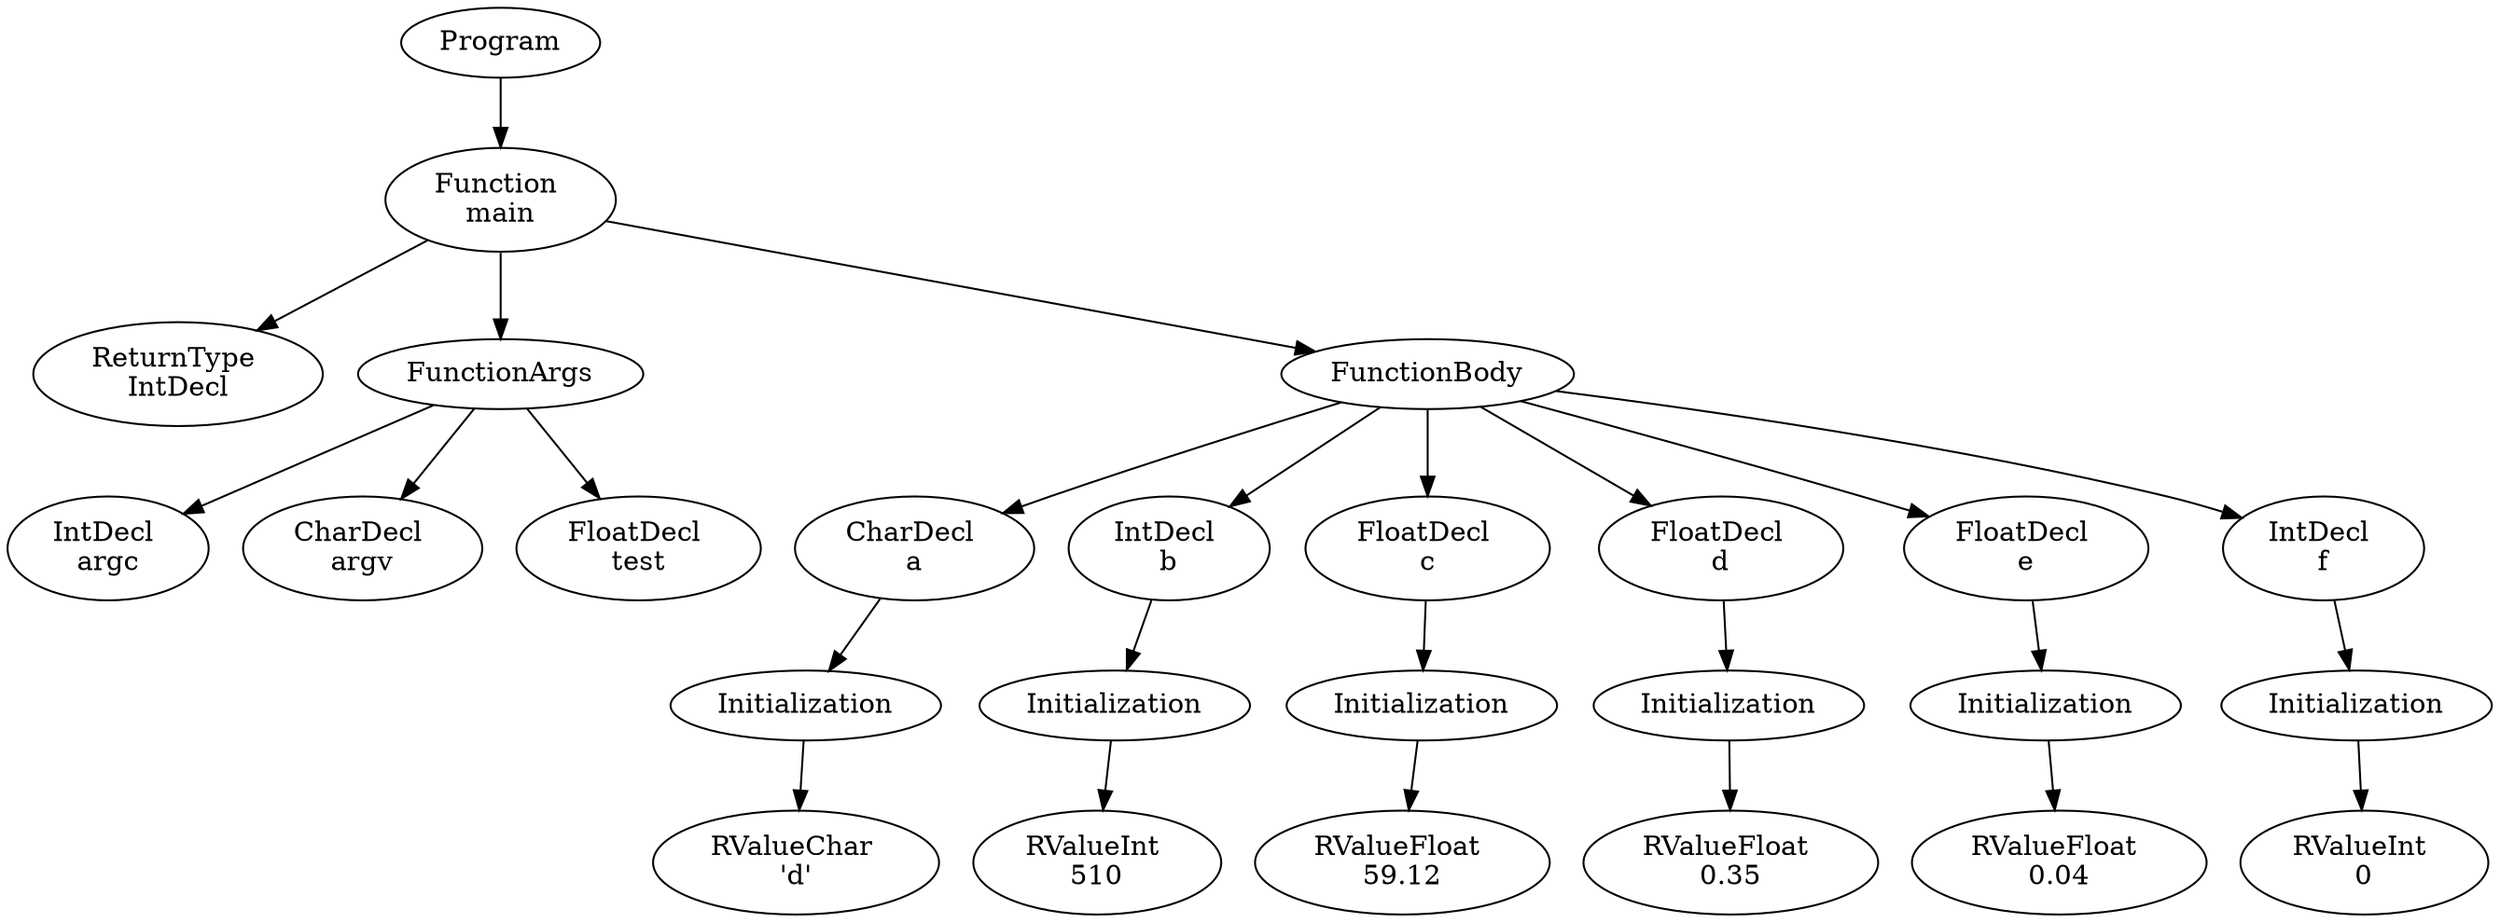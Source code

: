 digraph AST {
1 [label="Program"];
2 [label="Function \nmain"];
3 [label="ReturnType \nIntDecl"];
4 [label="FunctionArgs"];
5 [label="IntDecl \nargc"];
6 [label="CharDecl \nargv"];
7 [label="FloatDecl \ntest"];
4 -> 5;
4 -> 6;
4 -> 7;
8 [label="FunctionBody"];
9 [label="CharDecl \na"];
10 [label="Initialization"];
11 [label="RValueChar \n'd'"];
10 -> 11;
9 -> 10;
12 [label="IntDecl \nb"];
13 [label="Initialization"];
14 [label="RValueInt \n510"];
13 -> 14;
12 -> 13;
15 [label="FloatDecl \nc"];
16 [label="Initialization"];
17 [label="RValueFloat \n59.12"];
16 -> 17;
15 -> 16;
18 [label="FloatDecl \nd"];
19 [label="Initialization"];
20 [label="RValueFloat \n0.35"];
19 -> 20;
18 -> 19;
21 [label="FloatDecl \ne"];
22 [label="Initialization"];
23 [label="RValueFloat \n0.04"];
22 -> 23;
21 -> 22;
24 [label="IntDecl \nf"];
25 [label="Initialization"];
26 [label="RValueInt \n0"];
25 -> 26;
24 -> 25;
8 -> 9;
8 -> 12;
8 -> 15;
8 -> 18;
8 -> 21;
8 -> 24;
2 -> 3;
2 -> 4;
2 -> 8;
1 -> 2;
}